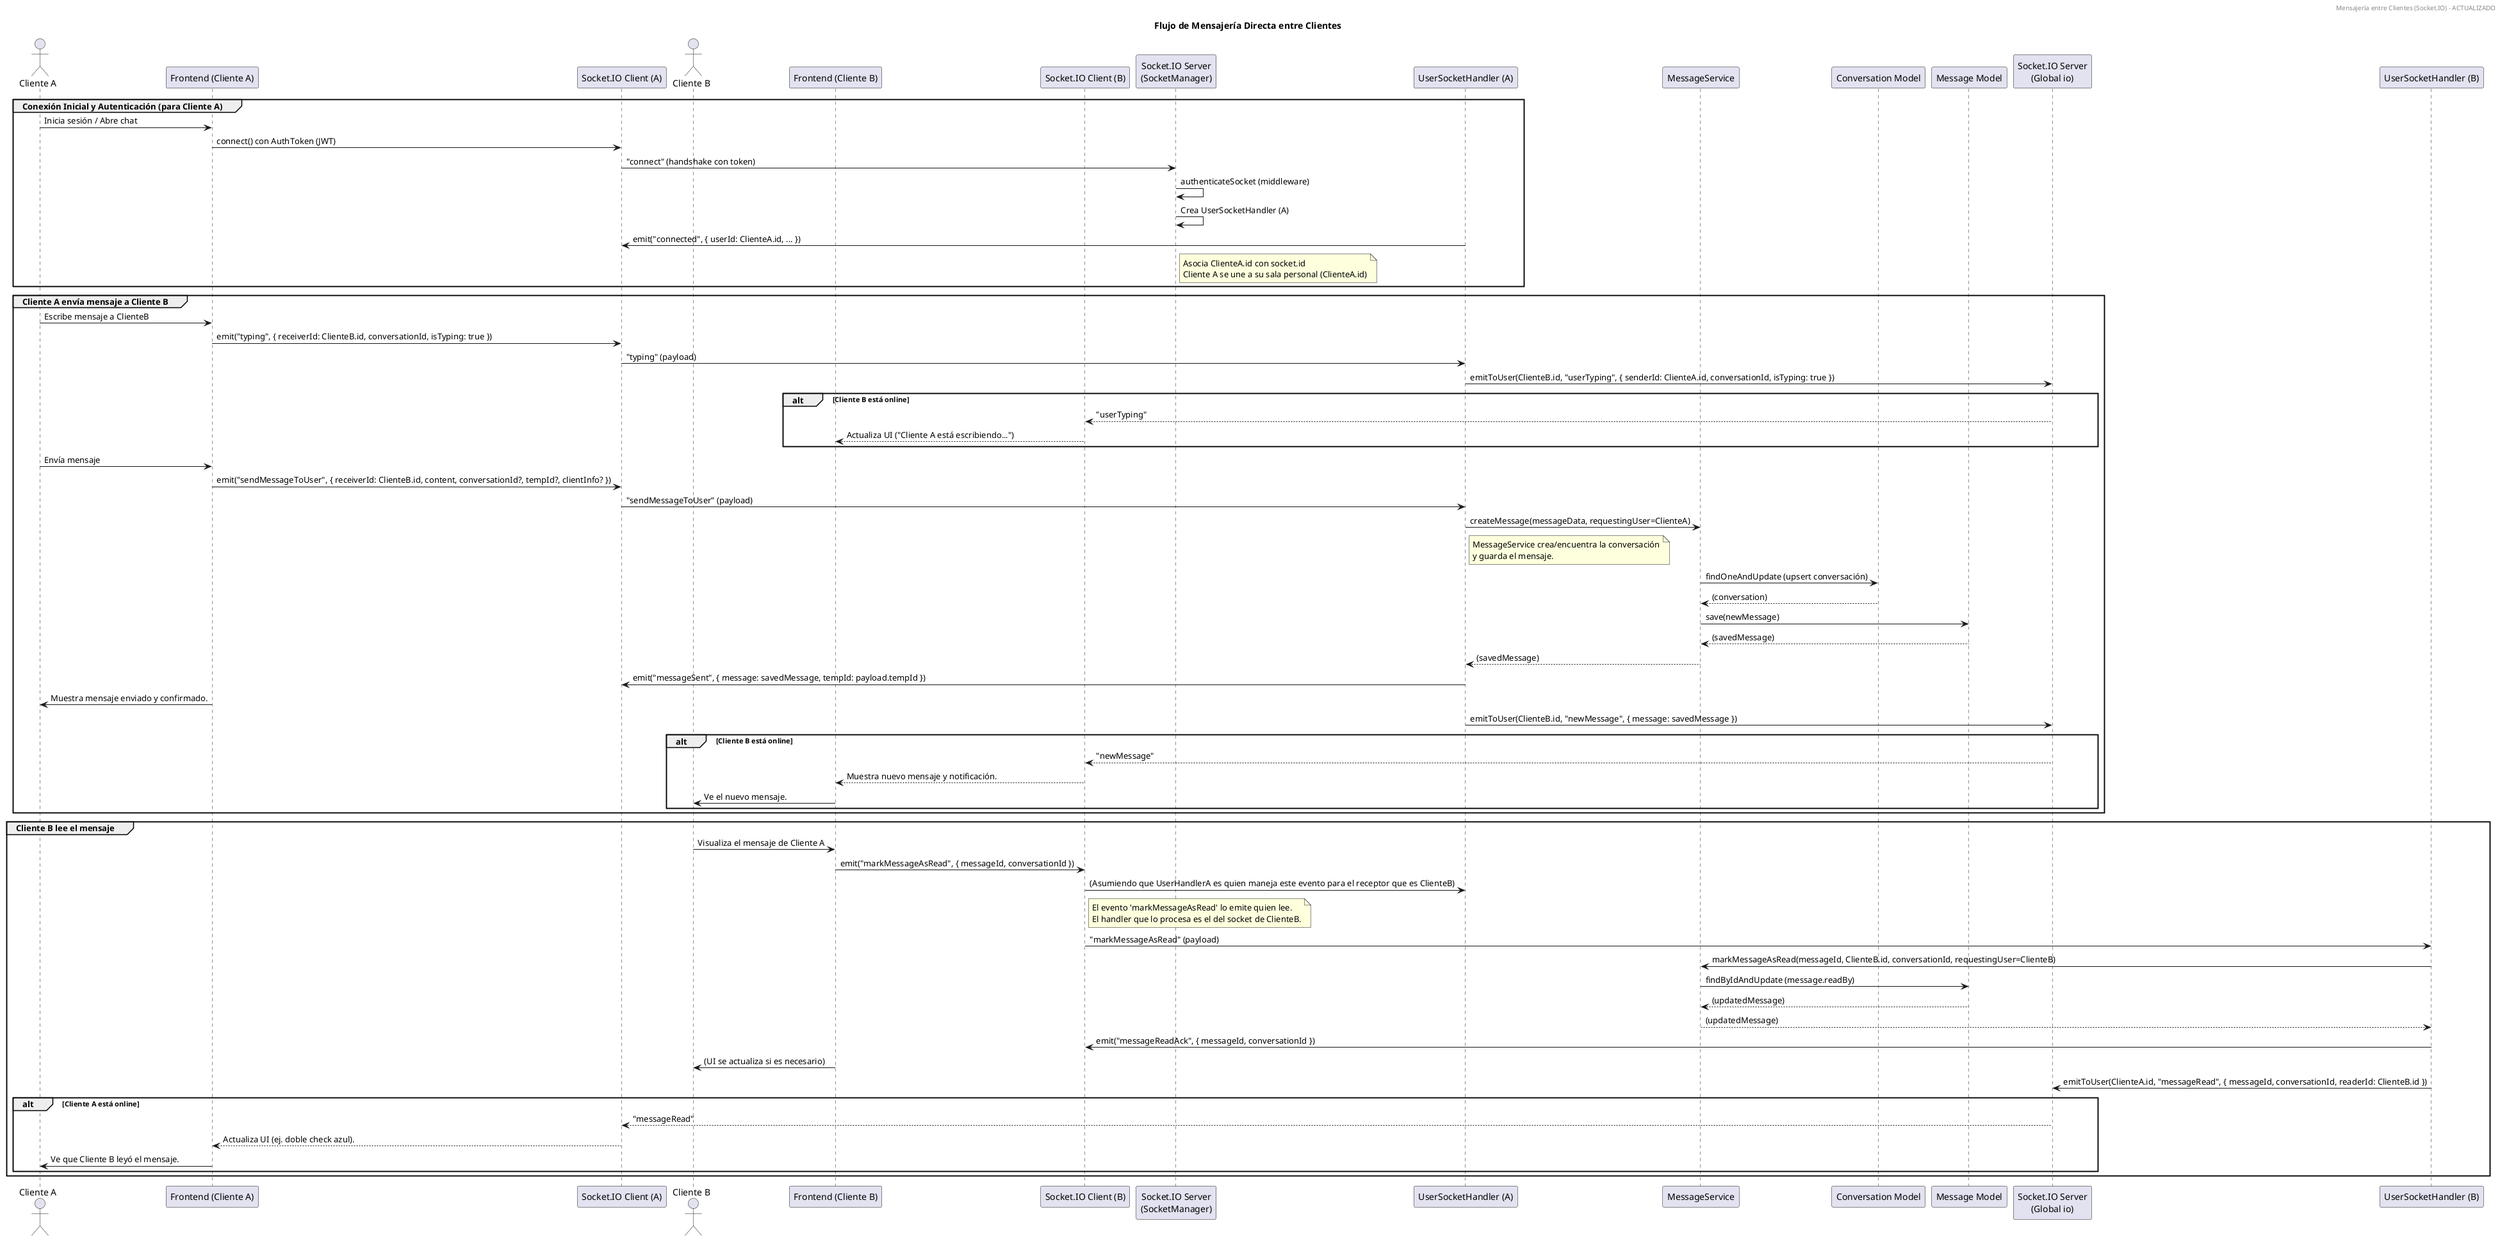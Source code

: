 ' MARK: Mensajeria Clientes
@startuml Diagrama_Secuencia_Mensajeria_Clientes_Actualizado

header Mensajería entre Clientes (Socket.IO) - ACTUALIZADO

actor "Cliente A" as ClienteA
participant "Frontend (Cliente A)" as FrontendA
participant "Socket.IO Client (A)" as SocketClientA

actor "Cliente B" as ClienteB
participant "Frontend (Cliente B)" as FrontendB
participant "Socket.IO Client (B)" as SocketClientB

participant "Socket.IO Server\n(SocketManager)" as SocketManager
participant "UserSocketHandler (A)" as UserHandlerA
participant "MessageService" as MsgService
participant "Conversation Model" as ConvModel
participant "Message Model" as MsgModel
participant "Socket.IO Server\n(Global io)" as GlobalIO

title Flujo de Mensajería Directa entre Clientes

group Conexión Inicial y Autenticación (para Cliente A)
    ClienteA -> FrontendA: Inicia sesión / Abre chat
    FrontendA -> SocketClientA: connect() con AuthToken (JWT)
    SocketClientA -> SocketManager: "connect" (handshake con token)
    SocketManager -> SocketManager: authenticateSocket (middleware)
    SocketManager -> SocketManager: Crea UserSocketHandler (A)
    UserHandlerA -> SocketClientA: emit("connected", { userId: ClienteA.id, ... })
    note right of SocketManager: Asocia ClienteA.id con socket.id\nCliente A se une a su sala personal (ClienteA.id)
end group

group Cliente A envía mensaje a Cliente B
    ClienteA -> FrontendA: Escribe mensaje a ClienteB
    FrontendA -> SocketClientA: emit("typing", { receiverId: ClienteB.id, conversationId, isTyping: true })
    SocketClientA -> UserHandlerA: "typing" (payload)
    UserHandlerA -> GlobalIO: emitToUser(ClienteB.id, "userTyping", { senderId: ClienteA.id, conversationId, isTyping: true })
    alt Cliente B está online
        GlobalIO --> SocketClientB: "userTyping"
        SocketClientB --> FrontendB: Actualiza UI ("Cliente A está escribiendo...")
    end

    ClienteA -> FrontendA: Envía mensaje
    FrontendA -> SocketClientA: emit("sendMessageToUser", { receiverId: ClienteB.id, content, conversationId?, tempId?, clientInfo? })
    SocketClientA -> UserHandlerA: "sendMessageToUser" (payload)
    UserHandlerA -> MsgService: createMessage(messageData, requestingUser=ClienteA)
    note right of UserHandlerA: MessageService crea/encuentra la conversación\ny guarda el mensaje.
    MsgService -> ConvModel: findOneAndUpdate (upsert conversación)
    ConvModel --> MsgService: (conversation)
    MsgService -> MsgModel: save(newMessage)
    MsgModel --> MsgService: (savedMessage)
    MsgService --> UserHandlerA: (savedMessage)

    UserHandlerA -> SocketClientA: emit("messageSent", { message: savedMessage, tempId: payload.tempId })
    FrontendA -> ClienteA: Muestra mensaje enviado y confirmado.

    UserHandlerA -> GlobalIO: emitToUser(ClienteB.id, "newMessage", { message: savedMessage })
    alt Cliente B está online
        GlobalIO --> SocketClientB: "newMessage"
        SocketClientB --> FrontendB: Muestra nuevo mensaje y notificación.
        FrontendB -> ClienteB: Ve el nuevo mensaje.
    end
end

group Cliente B lee el mensaje
    ClienteB -> FrontendB: Visualiza el mensaje de Cliente A
    FrontendB -> SocketClientB: emit("markMessageAsRead", { messageId, conversationId })
    SocketClientB -> UserHandlerA: (Asumiendo que UserHandlerA es quien maneja este evento para el receptor que es ClienteB)
    note right of SocketClientB: El evento 'markMessageAsRead' lo emite quien lee.\nEl handler que lo procesa es el del socket de ClienteB.
    ' Corrección: Debe ser el UserSocketHandler de Cliente B
    participant "UserSocketHandler (B)" as UserHandlerB
    SocketClientB -> UserHandlerB: "markMessageAsRead" (payload)
    UserHandlerB -> MsgService: markMessageAsRead(messageId, ClienteB.id, conversationId, requestingUser=ClienteB)
    MsgService -> MsgModel: findByIdAndUpdate (message.readBy)
    MsgModel --> MsgService: (updatedMessage)
    MsgService --> UserHandlerB: (updatedMessage)

    UserHandlerB -> SocketClientB: emit("messageReadAck", { messageId, conversationId })
    FrontendB -> ClienteB: (UI se actualiza si es necesario)

    UserHandlerB -> GlobalIO: emitToUser(ClienteA.id, "messageRead", { messageId, conversationId, readerId: ClienteB.id })
    alt Cliente A está online
        GlobalIO --> SocketClientA: "messageRead"
        SocketClientA --> FrontendA: Actualiza UI (ej. doble check azul).
        FrontendA -> ClienteA: Ve que Cliente B leyó el mensaje.
    end
end
@enduml


' MARK: Chat IA
@startuml Diagrama_Secuencia_Carga_Datos_IA_HTTP_Actualizado

header Carga de Datos IA (Modelos e Historial vía HTTP) - ACTUALIZADO

actor "Cliente" as ClienteUser
participant "Frontend (Cliente)" as Frontend
participant "API Router (Backend)\n(aiApiRoutes.js)" as APIRouter
participant "AuthMiddleware" as AuthMid
participant "AIController" as AICtrl
participant "AIService" as AIService
participant "AdminConfigService" as AdminCfgService
participant "MessageService" as MsgService
participant "AIModelConfig Model" as AIModelCfgModel
participant "Conversation Model" as ConvModel
participant "Message Model" as MsgModel


title Flujo de Carga de Modelos y Historial de Chat con IA (HTTP)

group Cliente solicita modelos de IA disponibles
    ClienteUser -> Frontend: Navega a la sección de chat con IA
    Frontend -> APIRouter: GET /api/v1/ai-api/models (con AccessToken)
    APIRouter -> AuthMid: protect(req, res, next)
    AuthMid --> APIRouter: next() (req.user populado)
    APIRouter -> AICtrl: getAvailableAIModelsForClient(req, res, next)
    AICtrl -> AIService: fetchAvailableModels(userId, userRole)
    AIService -> AdminCfgService: getAllAIModelConfigs()
    AdminCfgService -> AIModelCfgModel: find()
    AIModelCfgModel --> AdminCfgService: (lista de todas las configs)
    AdminCfgService --> AIService: (configs)
    AIService -> AIService: Filtra modelos (isVisible, allowedRoles)
    AIService --> AICtrl: (modelosVisiblesParaCliente)
    AICtrl -> APIRouter: res.status(200).json({ data: modelosVisiblesParaCliente })
    APIRouter --> Frontend: Respuesta HTTP 200 con modelos
    Frontend -> ClienteUser: Muestra selector de modelos de IA.
end

group Cliente solicita historial de una conversación con IA
    ClienteUser -> Frontend: Abre una conversación existente con IA (o hace scroll up)
    Frontend -> APIRouter: GET /api/v1/ai-api/conversations/{convId}/messages?limit=20&before=... (con AccessToken)
    APIRouter -> AuthMid: protect(req, res, next)
    AuthMid --> APIRouter: next()
    APIRouter -> AICtrl: getAIConversationMessages(req, res, next)
    AICtrl -> MsgService: getMessagesByConversationId(conversationId, requestingUser, pagination)
    note right of AICtrl
        requestingUser es req.user (Cliente)
        MessageService internamente usa _validateConversationAccess
        para asegurar que el Cliente tiene permiso y que la
        conversación es de tipo 'user-to-ia' (o que participa).
    end note
    MsgService -> ConvModel: findById (via _validateConversationAccess)
    MsgService -> MsgModel: find({conversationId}, ...)
    MsgModel --> MsgService: (listaDeMensajes)
    MsgService --> AICtrl: (listaDeMensajes)
    AICtrl -> APIRouter: res.status(200).json({ data: listaDeMensajes })
    APIRouter --> Frontend: Respuesta HTTP 200 con mensajes
    Frontend -> ClienteUser: Muestra el historial de mensajes.
end
@enduml

' MARK: Chat IA ToolCalling
@startuml Diagrama_Secuencia_Chat_IA_ToolCalling_Actualizado

header Chat con IA: Tool Calling y Escalación (Socket.IO) - ACTUALIZADO Y COMPLETADO

actor "Cliente" as Cliente
participant "Frontend" as Frontend
participant "Socket.IO Client" as SocketClient
participant "Socket.IO Server\n(AISocketHandler)" as AISocketHandler
participant "MessageService" as MsgService
participant "AIService" as AIService
participant "AdminConfigService" as AdminCfgService
participant "IAIProvider\n(Ollama/OpenAI)" as IAProvider
participant "Conversation Model" as ConvModel
participant "Message Model" as MsgModel
participant "Socket.IO Server\n(Global io)" as GlobalIO

title Flujo de Mensaje a IA con Tool Calling y Escalación

group Cliente envía mensaje a IA
    Cliente -> Frontend: Escribe y envía mensaje a IA (modelo X)
    Frontend -> SocketClient: emit("sendMessageToIA", { modelId, content, conversationId?, clientInfo?, tempId })
    SocketClient -> AISocketHandler: "sendMessageToIA" (payload)
    AISocketHandler -> MsgService: createMessage(userQueryData, requestingUser=Cliente)
    note right of AISocketHandler: Guarda el 'userQuery' del Cliente.
    MsgService -> ConvModel: findOneAndUpdate (upsert conversación)
    ConvModel --> MsgService: (conversation)
    MsgService -> MsgModel: save(userQuery)
    MsgModel --> MsgService: (savedUserQuery)
    MsgService --> AISocketHandler: (savedUserQuery)
    AISocketHandler -> SocketClient: emit("userMessageToIASent", { message: savedUserQuery, tempId })
    SocketClient --> Frontend: Actualiza UI (mensaje enviado)
    Frontend -> Cliente: Ve su mensaje enviado.
end

group AIService procesa y genera respuesta
    AISocketHandler -> AIService: generateResponse(requestingUser=Cliente, modelId, content, conversationId)
    AIService -> AdminCfgService: getAIModelConfig(modelId)
    AdminCfgService --> AIService: (modelConfig)
    AIService -> AIService: _prepareConversationHistoryForProvider(conversationId, providerName)
    AIService -> MsgModel: find (historial)
    MsgModel --> AIService: (historial)
    AIService -> AIService: _getProviderInstance(provider, apiIdentifier)
    alt API Key requerida (ej. OpenAI)
        AIService -> AdminCfgService: getApiKey(providerName)
        AdminCfgService --> AIService: (apiKey)
    end
    AIService -> IAProvider: generate(fullPromptMessages, systemPrompt, apiIdentifier, modelOptions_with_tools)
    IAProvider --> AIService: (aiRawResponse {content, toolCalls?, usage})

    AIService -> MsgService: createMessage(aiResponseMessageData_with_toolCalls, systemUser)
    note right of AIService: Guarda la respuesta INICIAL de la IA, incluyendo las `toolCalls`.
    MsgService -> MsgModel: save(aiInitialResponse)
    MsgModel --> MsgService: (savedInitialIAResponse)
    MsgService --> AIService: (savedInitialIAResponse)
end

alt IA solicita Tool Calling (ej. escalate_to_human_agent)
    AIService -> AIService: Detecta aiRawResponse.toolCalls
    loop para cada toolCall en aiRawResponse.toolCalls
        AIService -> AIService: handleEscalationTool(requestingUser=Cliente, conversationId, toolArgs)
        AIService -> MsgService: escalateConversationToAgent(conversationId, Cliente.id, reason, urgency, true, systemUser)
        note right of AIService: MessageService actualiza Conversation (status, metadata).
        MsgService -> ConvModel: findByIdAndUpdate
        ConvModel --> MsgService: (updatedConversation)
        MsgService -> MsgService: createMessage (mensaje sistema sobre escalación)
        MsgService --> AIService: (escalationToolResultContent)

        AIService -> MsgService: createMessage(toolResultMessageData, systemUser)
        note right of AIService: Guarda el resultado de la herramienta.
        MsgService -> MsgModel: save(toolResultMsg)
        MsgModel --> MsgService: (savedToolResultMsg)
        MsgService --> AIService: (savedToolResultMsg)
    end

    AIService -> IAProvider: generate(messages_with_tool_results, systemPrompt, apiIdentifier, modelOptions_no_tools)
    IAProvider --> AIService: (finalAiResponse {content, usage})

    AIService -> MsgService: createMessage(finalResponseMessageData, systemUser)
    note right of AIService: Guarda la respuesta FINAL de la IA.
    MsgService -> MsgModel: save(finalIAResponse)
    MsgModel --> MsgService: (savedFinalIAResponse)
    MsgService --> AIService: (savedFinalIAResponse)
    AIService --> AISocketHandler: { finalMessage: savedFinalIAResponse, originalToolCallingMessage: savedInitialIAResponse }

    AISocketHandler -> SocketClient: emit("newMessageFromIA", { message: savedFinalIAResponse, conversationId })
    SocketClient --> Frontend: Muestra respuesta final de IA.
    Frontend -> Cliente: Ve respuesta final de IA.

    AISocketHandler -> AISocketHandler: Verifica si `originalToolCallingMessage` fue escalación.
    AISocketHandler -> SocketClient: emit("escalationInProgress", { conversationId, message: "Conectando con agente..." })
    SocketClient --> Frontend: Muestra mensaje "Conectando con agente...".
    Frontend -> Cliente: Ve mensaje de estado de escalación.
    AISocketHandler -> GlobalIO: io.to(AGENT_ROOM).emit("newEscalatedChat", { detalles_escalacion })
    note right of GlobalIO: Agentes reciben notificación de nuevo chat escalado.

else IA responde directamente (sin Tool Calling)
    AIService --> AISocketHandler: { finalMessage: savedInitialIAResponse }
    AISocketHandler -> SocketClient: emit("newMessageFromIA", { message: savedInitialIAResponse, conversationId })
    SocketClient --> Frontend: Muestra respuesta directa de IA.
    Frontend -> Cliente: Ve respuesta de IA.
end
@enduml



' MARK: Agente Toma Chat Escalado
@startuml Diagrama_Secuencia_Agente_Toma_Chat_Actualizado
header Agente Toma Chat Escalado (Socket.IO)

actor "Agente" as Agente
participant "Frontend Admin Panel" as AdminFrontend
participant "Socket.IO Client (Agente)" as AgentSocketClient
participant "Socket.IO Server\n(AgentSocketHandler)" as AgentSocketHandler
participant "MessageService" as MsgService
participant "Conversation Model" as ConvModel
participant "User Model" as UserModel
participant "Socket.IO Server\n(Global io)" as GlobalIO

title Agente Toma un Chat Pendiente

group Agente recibe notificación de chat escalado
    note over GlobalIO, AISocketHandler: (Desde flujo anterior)\nAISocketHandler emite 'newEscalatedChat' a AGENT_ROOM
    GlobalIO --> AgentSocketClient: "newEscalatedChat" (detalles_escalacion)
    AgentSocketClient --> AdminFrontend: Actualiza UI con nuevo chat pendiente
    AdminFrontend -> Agente: Muestra chat pendiente (con razón, urgencia de metadata)
end

group Agente toma el chat
    Agente -> AdminFrontend: Selecciona y toma el chat (conversationId)
    AdminFrontend -> AgentSocketClient: emit("agentPickChat", { conversationId })
    AgentSocketClient -> AgentSocketHandler: "agentPickChat" ({ conversationId })

    AgentSocketHandler -> MsgService: assignAgentToConversation(conversationId, agentId, requestingUser)
    note right of AgentSocketHandler
        requestingUser es el Agente.
        MessageService:
        1. Valida que el agente exista y sea rol 'agent'.
        2. Actualiza Conversation:
           - agentId = agentIdDelAgente
           - status = 'agent_active'
           - type = 'user-to-agent' (si no lo era ya)
           - Añade agente a `participants` si no está.
           - Resetea `unreadCount` para el agente.
        3. Crea mensaje de sistema: "Agente X se ha unido".
    end note
    MsgService -> UserModel: findOne (para verificar agente)
    MsgService -> ConvModel: findByIdAndUpdate (conversation)
    ConvModel --> MsgService: (updatedConversation)
    MsgService -> MsgService: createMessage (mensaje sistema "agente asignado")
    MsgService --> AgentSocketHandler: (populatedUpdatedConversation)

    AgentSocketHandler -> AgentSocketHandler: Preparar datos para notificaciones
    ' Notificar al cliente
    AgentSocketHandler -> GlobalIO: emitToUser(clientUserId, "agentJoinedChat", { agentDetails, message })
    ' Notificar a otros agentes/admins
    AgentSocketHandler -> AgentSocketHandler: socket.to(AGENT_ROOM).to(ADMIN_ROOM).emit("chatAssigned", { conversationId, agentName })

    AgentSocketHandler -> AgentSocketClient: emit("chatSuccessfullyPicked", { conversation: populatedUpdatedConversation })
    AgentSocketClient --> AdminFrontend: Actualiza UI, abre el chat para el agente
end

@enduml

' MARK: Agente Humano
@startuml Diagrama_Secuencia_Agente_Humano
header Agente Humano Atendiendo Chat Escalado

actor "Agente Humano" as Agent
participant "Frontend Admin Panel (Agente)" as AdminFrontend
participant "Socket.IO Client (Agente)" as AgentSocketClient
participant "Backend API (Admin)" as AdminAPI
participant "Socket.IO Server" as SocketServer
participant "Servicio de Mensajería" as MsgService
participant "Base de Datos (Adaptador)" as DBAdapter

actor "Cliente" as Cliente
participant "Frontend (Cliente)" as ClientFrontend
participant "Socket.IO Client (Cliente)" as ClientSocketClient

group Agente se Conecta y Ve Chats Escalados
    Agent -> AdminFrontend: Inicia sesión en panel de admin
    AdminFrontend -> AgentSocketClient: connect() con token de agente
    AgentSocketClient -> SocketServer: "connect_agent" { agentAuthToken }
    SocketServer -> SocketServer: Valida token agente, une a "agents_room"
    SocketServer --> AgentSocketClient: "agent_connected"

    AdminFrontend -> AdminAPI: GET /api/admin/escalated-chats?status=pending_agent
    AdminAPI -> MsgService: getEscalatedConversations("pending_agent")
    MsgService -> DBAdapter: findConversationsByStatus("pending_agent")
    DBAdapter --> MsgService: Lista de conversaciones
    MsgService --> AdminAPI: Conversaciones
    AdminAPI --> AdminFrontend: Lista de chats pendientes
    AdminFrontend -> Agent: Muestra lista de chats
end group

group Agente Atiende un Chat
    Agent -> AdminFrontend: Selecciona un chat para atender (conversationId)
    AdminFrontend -> AdminAPI: POST /api/admin/chats/{conversationId}/assign (body: { agentId })
    AdminAPI -> MsgService: assignAgentToConversation(conversationId, agentId)
    MsgService -> DBAdapter: updateConversationStatus(conversationId, { status: 'agent_active', agentId })
    DBAdapter --> MsgService: Confirmación
    MsgService -> SocketServer: Notifica al cliente que un agente se unió
    SocketServer --> ClientSocketClient: emit("agentJoinedChat", { agentName, conversationId })
    ClientSocketClient --> ClientFrontend: "agentJoinedChat"
    ClientFrontend -> Cliente: Muestra "Agente X se ha unido al chat."
    AdminAPI --> AdminFrontend: Confirmación, carga historial del chat seleccionado
    AdminFrontend -> Agent: Muestra interfaz de chat con el cliente

    Agent -> AdminFrontend: Escribe mensaje al cliente
    AdminFrontend -> AgentSocketClient: emit("sendAgentMessageToUser", { conversationId, recipientUserId, content })
    AgentSocketClient -> SocketServer: "sendAgentMessageToUser" { agentId, conversationId, recipientUserId, content }
    SocketServer -> MsgService: processAgentMessage(agentId, recipientUserId, content, conversationId)
    MsgService -> DBAdapter: saveMessage({ senderId: agentId, senderType: 'agent', receiverId: recipientUserId, content, type: 'agentMessage', conversationId })
    DBAdapter --> MsgService: Mensaje guardado
    MsgService -> SocketServer: Busca socketId del cliente (recipientUserId)
    SocketServer --> ClientSocketClient: emit("newMessage", { message }) 'Mensaje del agente'
    ClientSocketClient --> ClientFrontend: "newMessage"
    ClientFrontend -> Cliente: Muestra mensaje del agente
    ' Opcional: confirmar al agente que el mensaje fue enviado/recibido'
    SocketServer --> AgentSocketClient: emit("agentMessageSent", { message })
end group

group Cliente Responde al Agente
    Cliente -> ClientFrontend: Escribe respuesta al agente
    ClientFrontend -> ClientSocketClient: emit("sendMessageToAgent", { conversationId, agentId, content })
    ClientSocketClient -> SocketServer: "sendMessageToAgent" { userId, conversationId, agentId, content }
    SocketServer -> MsgService: processUserMessageToAgent(userId, agentId, content, conversationId)
    MsgService -> DBAdapter: saveMessage({ senderId: userId, receiverId: agentId, receiverType: 'agent', content, type: 'userMessage', conversationId })
    DBAdapter --> MsgService: Mensaje guardado
    MsgService -> SocketServer: Busca socketId del agente (agentId)
    SocketServer --> AgentSocketClient: emit("newMessage", { message }) 'Mensaje del cliente'
    AgentSocketClient --> AdminFrontend: "newMessage"
    AdminFrontend -> Agent: Muestra mensaje del cliente
end group
@enduml

' MARK: Admin Config
@startuml Diagrama_Secuencia_Admin_Config_Actualizado

header Configuración del Administrador (Modelos IA y API Keys) - ACTUALIZADO

actor "Administrador" as AdminUser
participant "Frontend Admin Panel" as AdminFrontend
participant "Backend API Router\n(adminApiRoutes.js)" as AdminAPIRouter
participant "AuthMiddleware" as AuthMid
participant "AdminController" as AdminCtrl
participant "AdminConfigService" as AdminCfgService
participant "AIModelConfig Model" as AIModelCfgModel
participant "ApiKeyStore Model" as ApiKeyStoreModel

title Admin Gestiona Configuración de IA

group Admin gestiona Modelos de IA
    AdminUser -> AdminFrontend: Navega a "Configuración de Modelos IA"
    AdminFrontend -> AdminAPIRouter: GET /api/v1/admin-api/ai-models (con AccessToken)
    AdminAPIRouter -> AuthMid: protect & authorize('admin')
    AuthMid --> AdminAPIRouter: next()
    AdminAPIRouter -> AdminCtrl: getAllAIModelConfigsCtrl(req, res, next)
    AdminCtrl -> AdminCfgService: getAllAIModelConfigs()
    AdminCfgService -> AIModelCfgModel: find()
    AIModelCfgModel --> AdminCfgService: (listaDeConfigs)
    AdminCfgService --> AdminCtrl: (listaDeConfigs)
    AdminCtrl -> AdminAPIRouter: res.status(200).json({ data: listaDeConfigs })
    AdminAPIRouter --> AdminFrontend: Respuesta HTTP con configs
    AdminFrontend -> AdminUser: Muestra lista de modelos IA.

    AdminUser -> AdminFrontend: Edita un modelo IA (ej. systemPrompt, isVisible)
    AdminFrontend -> AdminAPIRouter: PUT /api/v1/admin-api/ai-models/{internalId} (body: updates)
    AdminAPIRouter -> AuthMid: protect & authorize('admin')
    AuthMid --> AdminAPIRouter: next()
    AdminAPIRouter -> AdminCtrl: updateAIModelConfigCtrl(req, res, next)
    AdminCtrl -> AdminCfgService: updateAIModelConfig(internalId, updates)
    AdminCfgService -> AIModelCfgModel: findByIdAndUpdate()
    AIModelCfgModel --> AdminCfgService: (configActualizada)
    AdminCfgService --> AdminCtrl: (configActualizada)
    AdminCtrl -> AdminAPIRouter: res.status(200).json({ data: configActualizada })
    AdminAPIRouter --> AdminFrontend: Respuesta HTTP con config actualizada
    AdminFrontend -> AdminUser: Muestra confirmación.
end

group Admin gestiona API Keys
    AdminUser -> AdminFrontend: Navega a "Configuración de API Keys"
    AdminFrontend -> AdminAPIRouter: GET /api/v1/admin-api/api-keys
    AdminAPIRouter -> AuthMid: protect & authorize('admin')
    AuthMid --> AdminAPIRouter: next()
    AdminAPIRouter -> AdminCtrl: getAllApiKeyStatusesCtrl(req, res, next)
    AdminCtrl -> AdminCfgService: getAllApiKeyStatus()
    AdminCfgService -> ApiKeyStoreModel: find().select('provider lastUpdated description')
    ApiKeyStoreModel --> AdminCfgService: (listaDeEstados)
    AdminCfgService --> AdminCtrl: (listaDeEstados)
    AdminCtrl -> AdminAPIRouter: res.status(200).json({ data: listaDeEstados })
    AdminAPIRouter --> AdminFrontend: Respuesta HTTP con estados de API Keys
    AdminFrontend -> AdminUser: Muestra API Keys configuradas.

    AdminUser -> AdminFrontend: Añade/Actualiza API Key para "OpenAI"
    AdminFrontend -> AdminAPIRouter: POST /api/v1/admin-api/api-keys (body: {provider, apiKey, description})
    AdminAPIRouter -> AuthMid: protect & authorize('admin')
    AuthMid --> AdminAPIRouter: next()
    AdminAPIRouter -> AdminCtrl: saveApiKeyCtrl(req, res, next)
    AdminCtrl -> AdminCfgService: saveApiKey(provider, plainApiKey, description)
    note right of AdminCtrl: AdminConfigService encripta la API Key.
    AdminCfgService -> ApiKeyStoreModel: findOneAndUpdate (upsert)
    ApiKeyStoreModel --> AdminCfgService: (apiKeyRecordGuardado)
    AdminCfgService --> AdminCtrl: (statusDelApiKeyGuardado)
    AdminCtrl -> AdminAPIRouter: res.status(200).json({ data: statusDelApiKeyGuardado })
    AdminAPIRouter --> AdminFrontend: Respuesta HTTP
    AdminFrontend -> AdminUser: Muestra confirmación.
end
@enduml

' MARK: Admin Update Metadata
@startuml Diagrama_Secuencia_Admin_Update_Metadata_Actualizado
header Admin Actualiza Metadata de Conversación (HTTP)

actor "Admin" as AdminUser
participant "Frontend Admin Panel" as AdminFrontend
participant "Backend API Router\n(adminApiRoutes.js)" as AdminAPIRouter
participant "AuthMiddleware" as AuthMid
participant "AdminController" as AdminCtrl
participant "MessageService" as MsgService
participant "Conversation Model" as ConvModel
participant "Socket.IO Server\n(Global io)" as GlobalIO

title Admin Fija una Conversación

AdminUser -> AdminFrontend: Decide fijar conversación X
AdminFrontend -> AdminAPIRouter: POST /api/v1/admin-api/conversations/{convId}/pin (con AccessToken)
AdminAPIRouter -> AuthMid: protect(req, res, next)
AuthMid -> AuthMid: Valida JWT, obtiene req.user
AuthMid -> AuthMid: authorize('admin', 'agent')(req, res, next)
AuthMid --> AdminAPIRouter: next()

AdminAPIRouter -> AdminCtrl: pinConversationByAdmin(req, res, next)
AdminCtrl -> MsgService: pinConversation(conversationId, requestingUser)
note right of AdminCtrl
    requestingUser es req.user (Admin)
    MessageService:
    1. _validateConversationAccess(convId, adminId, adminRole)
    2. Carga Conversation completa.
    3. Añade adminId a `metadata.pinnedBy`.
    4. Guarda Conversation.
end note
MsgService -> ConvModel: findById(conversationId)
ConvModel --> MsgService: (conversation)
MsgService -> ConvModel: save(conversation_with_pin)
ConvModel --> MsgService: (updatedConversation)
MsgService --> AdminCtrl: (updatedConversation)

AdminCtrl -> AdminAPIRouter: res.status(200).json({ success: true, data })
AdminAPIRouter --> AdminFrontend: Respuesta HTTP 200

AdminCtrl -> GlobalIO: io.to(ADMIN_ROOM).to(AGENT_ROOM).emit("conversationPinned", { conversationId, pinnedBy: adminId })
note right of GlobalIO
    Notifica a otros admins/agentes en tiempo real
    para que actualicen su UI si es necesario.
end note

AdminFrontend -> AdminUser: Muestra confirmación, UI actualizada
@enduml